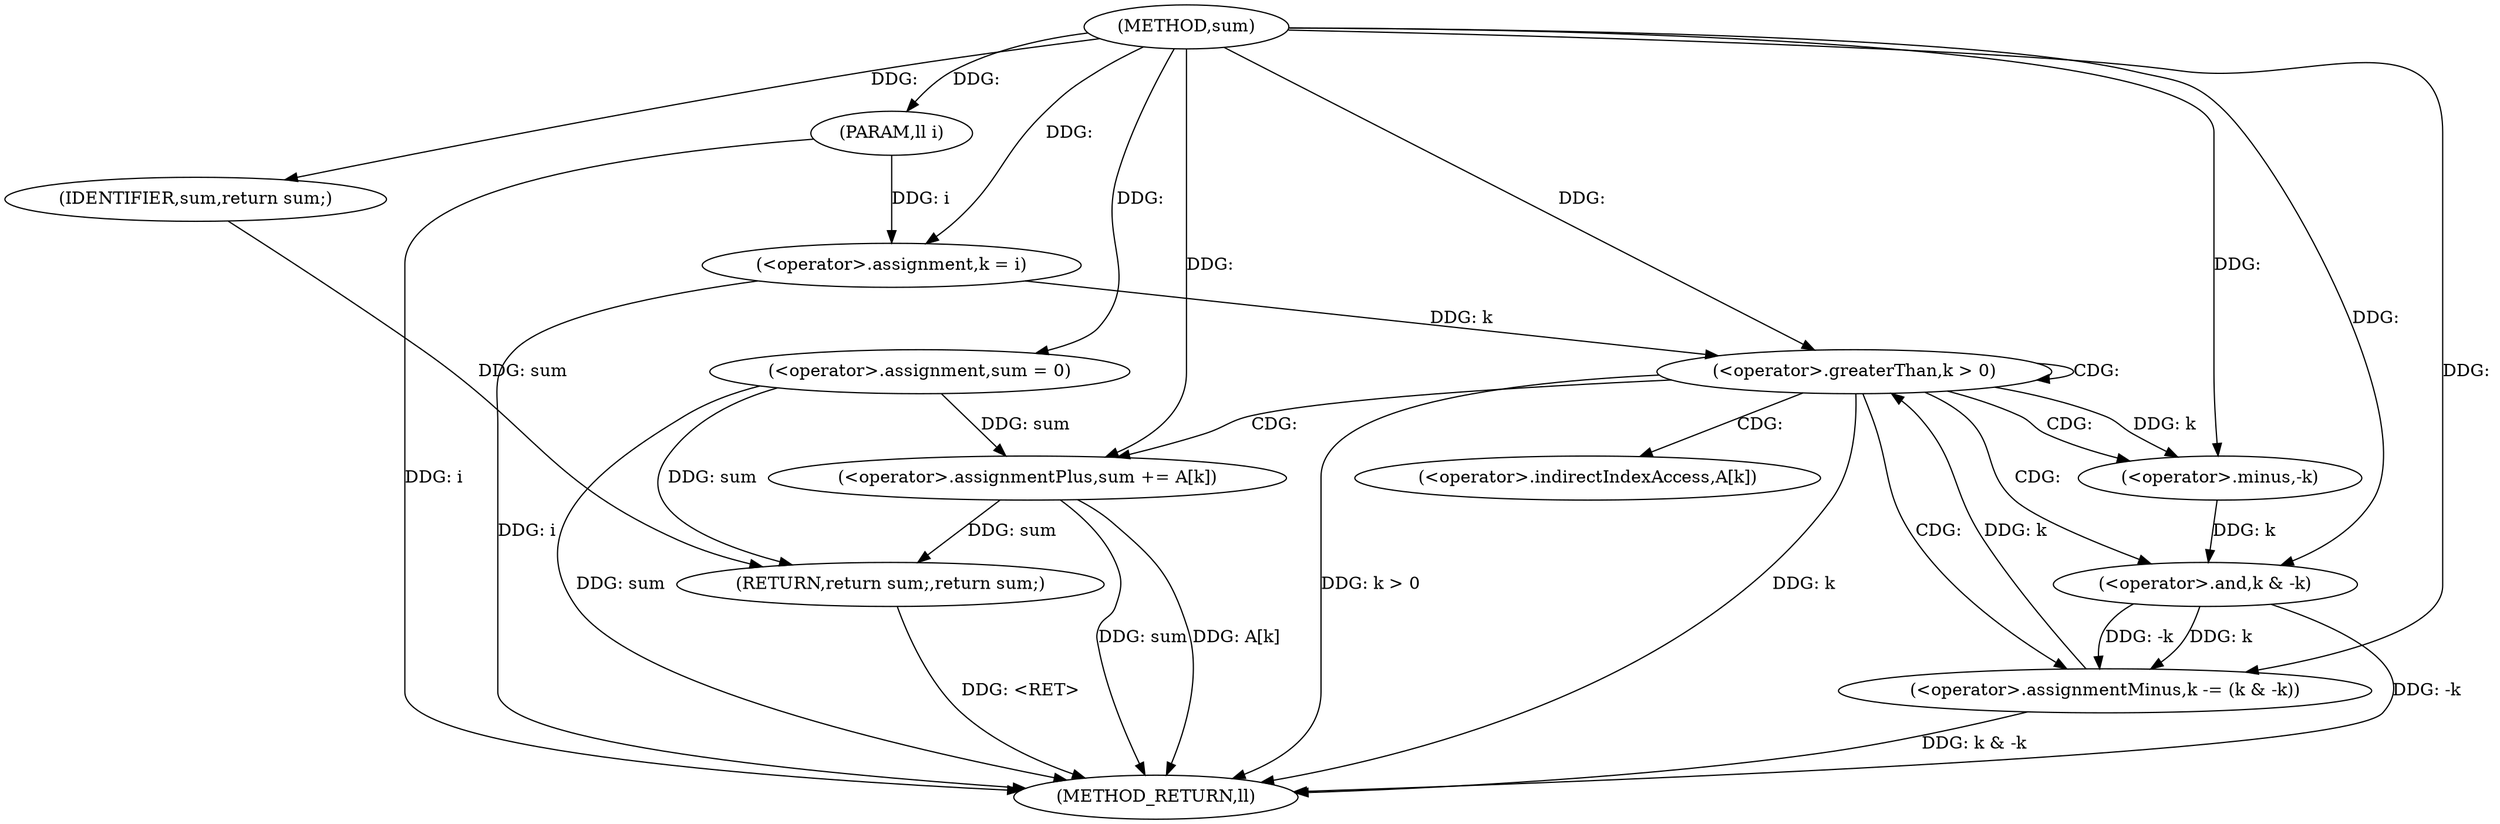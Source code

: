 digraph "sum" {  
"1000156" [label = "(METHOD,sum)" ]
"1000184" [label = "(METHOD_RETURN,ll)" ]
"1000157" [label = "(PARAM,ll i)" ]
"1000160" [label = "(<operator>.assignment,sum = 0)" ]
"1000182" [label = "(RETURN,return sum;,return sum;)" ]
"1000165" [label = "(<operator>.assignment,k = i)" ]
"1000168" [label = "(<operator>.greaterThan,k > 0)" ]
"1000171" [label = "(<operator>.assignmentMinus,k -= (k & -k))" ]
"1000177" [label = "(<operator>.assignmentPlus,sum += A[k])" ]
"1000183" [label = "(IDENTIFIER,sum,return sum;)" ]
"1000173" [label = "(<operator>.and,k & -k)" ]
"1000175" [label = "(<operator>.minus,-k)" ]
"1000179" [label = "(<operator>.indirectIndexAccess,A[k])" ]
  "1000157" -> "1000184"  [ label = "DDG: i"] 
  "1000160" -> "1000184"  [ label = "DDG: sum"] 
  "1000165" -> "1000184"  [ label = "DDG: i"] 
  "1000168" -> "1000184"  [ label = "DDG: k"] 
  "1000168" -> "1000184"  [ label = "DDG: k > 0"] 
  "1000177" -> "1000184"  [ label = "DDG: sum"] 
  "1000177" -> "1000184"  [ label = "DDG: A[k]"] 
  "1000173" -> "1000184"  [ label = "DDG: -k"] 
  "1000171" -> "1000184"  [ label = "DDG: k & -k"] 
  "1000182" -> "1000184"  [ label = "DDG: <RET>"] 
  "1000156" -> "1000157"  [ label = "DDG: "] 
  "1000156" -> "1000160"  [ label = "DDG: "] 
  "1000183" -> "1000182"  [ label = "DDG: sum"] 
  "1000160" -> "1000182"  [ label = "DDG: sum"] 
  "1000177" -> "1000182"  [ label = "DDG: sum"] 
  "1000157" -> "1000165"  [ label = "DDG: i"] 
  "1000156" -> "1000165"  [ label = "DDG: "] 
  "1000173" -> "1000171"  [ label = "DDG: k"] 
  "1000173" -> "1000171"  [ label = "DDG: -k"] 
  "1000156" -> "1000183"  [ label = "DDG: "] 
  "1000165" -> "1000168"  [ label = "DDG: k"] 
  "1000171" -> "1000168"  [ label = "DDG: k"] 
  "1000156" -> "1000168"  [ label = "DDG: "] 
  "1000156" -> "1000171"  [ label = "DDG: "] 
  "1000160" -> "1000177"  [ label = "DDG: sum"] 
  "1000156" -> "1000177"  [ label = "DDG: "] 
  "1000175" -> "1000173"  [ label = "DDG: k"] 
  "1000156" -> "1000173"  [ label = "DDG: "] 
  "1000168" -> "1000175"  [ label = "DDG: k"] 
  "1000156" -> "1000175"  [ label = "DDG: "] 
  "1000168" -> "1000168"  [ label = "CDG: "] 
  "1000168" -> "1000171"  [ label = "CDG: "] 
  "1000168" -> "1000179"  [ label = "CDG: "] 
  "1000168" -> "1000177"  [ label = "CDG: "] 
  "1000168" -> "1000173"  [ label = "CDG: "] 
  "1000168" -> "1000175"  [ label = "CDG: "] 
}
